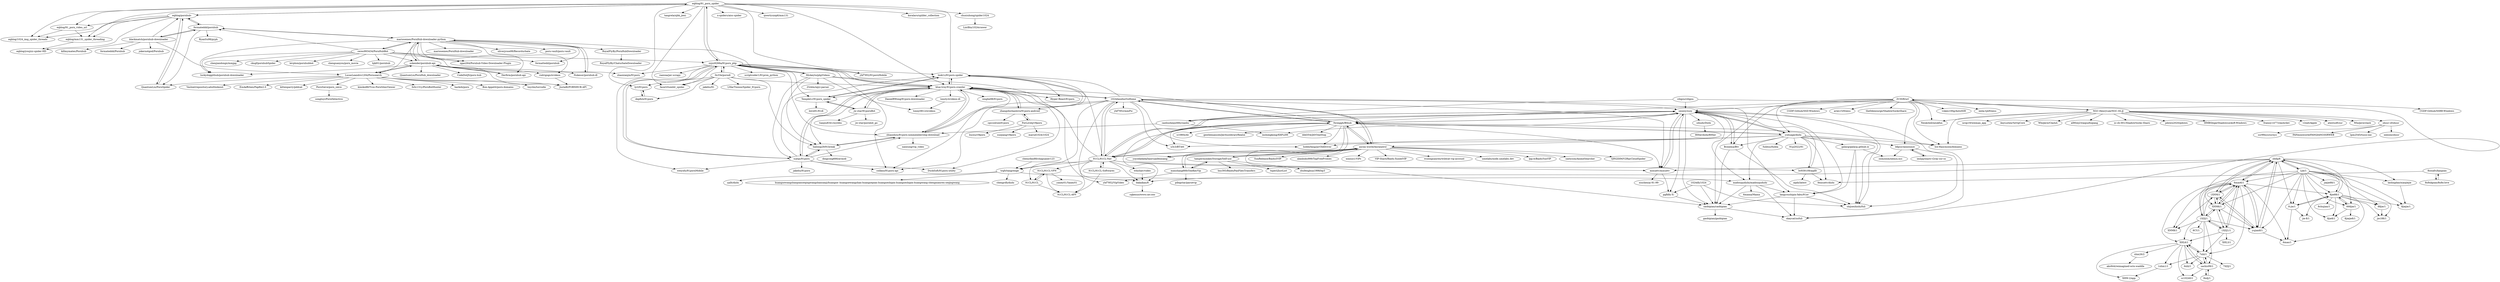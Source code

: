 digraph G {
"eqblog/91_porn_spider" -> "eqblog/pornhub-"
"eqblog/91_porn_spider" -> "zzjzz9266a/91porn_php"
"eqblog/91_porn_spider" -> "eqblog/91_porn_video_url"
"eqblog/91_porn_spider" -> "yhf7952/91pornMobile" ["e"=1]
"eqblog/91_porn_spider" -> "lyrl/91porn"
"eqblog/91_porn_spider" -> "tangrela/ojbk_jiexi" ["e"=1]
"eqblog/91_porn_spider" -> "facert/tumblr_spider" ["e"=1]
"eqblog/91_porn_spider" -> "eqblog/1024_img_spider_threads"
"eqblog/91_porn_spider" -> "x-spiders/aiss-spider" ["e"=1]
"eqblog/91_porn_spider" -> "eqblog/mm131_spider_threading"
"eqblog/91_porn_spider" -> "qwertyuiop6/mm131" ["e"=1]
"eqblog/91_porn_spider" -> "look1z/91porn-spider"
"eqblog/91_porn_spider" -> "koralaro/spilder_collection"
"eqblog/91_porn_spider" -> "chuxiuhong/spider1024"
"eqblog/91_porn_spider" -> "blue-troy/91porn-crawler"
"XHL6/1" -> "7xhl/1"
"XHL6/1" -> "XHM-2/app"
"XHL6/1" -> "xhm26/2"
"XHL6/1" -> "1xhm1/1"
"XHL6/1" -> "6xhl/1"
"XHL6/1" -> "sachis99/1"
"XHL6/1" -> "cc10240/1"
"ZCSSR/url" -> "sesezy/sszy"
"ZCSSR/url" -> "fwonggh/Bthub"
"ZCSSR/url" -> "Neukchill/neukfun"
"ZCSSR/url" -> "yuhuage/dizhi"
"ZCSSR/url" -> "NGC-HenryLee/NGC.SS.JJ"
"ZCSSR/url" -> "CGDF-Github/SSD-Windows" ["e"=1]
"ZCSSR/url" -> "aries15/freess" ["e"=1]
"ZCSSR/url" -> "Ice-Hazymoon/domains" ["e"=1]
"ZCSSR/url" -> "the0demiurge/ShadowSocksShare" ["e"=1]
"ZCSSR/url" -> "Bcinema/Btv"
"ZCSSR/url" -> "voken100g/AutoSSR" ["e"=1]
"ZCSSR/url" -> "saobipian/caobipian"
"ZCSSR/url" -> "imba-tjd/freess"
"ZCSSR/url" -> "bfgssr/announce"
"ZCSSR/url" -> "CGDF-Github/SSRR-Windows" ["e"=1]
"fwonggh/Bthub" -> "yuhuage/dizhi"
"fwonggh/Bthub" -> "sesezy/sszy"
"fwonggh/Bthub" -> "u3c3/BT-btt" ["e"=1]
"fwonggh/Bthub" -> "anran-world/Anranawsl"
"fwonggh/Bthub" -> "1024dasehn/GoHome"
"fwonggh/Bthub" -> "hobbyfang/javOldDriver" ["e"=1]
"fwonggh/Bthub" -> "91CL/91CL-Nav"
"fwonggh/Bthub" -> "x1080x/dz" ["e"=1]
"fwonggh/Bthub" -> "Ice-Hazymoon/domains" ["e"=1]
"fwonggh/Bthub" -> "yoyodadada/haoruanfenxiang" ["e"=1]
"fwonggh/Bthub" -> "mixuetv/mixuetv"
"fwonggh/Bthub" -> "gentlemansolo/JavbuslibraryRealse" ["e"=1]
"fwonggh/Bthub" -> "blue-troy/91porn-crawler"
"fwonggh/Bthub" -> "ddd354/JAVOneStop" ["e"=1]
"fwonggh/Bthub" -> "saobipian/caobipian"
"ceres993434/PornHubBot" -> "levphon/pornhubbot"
"ceres993434/PornHubBot" -> "mariosemes/PornHub-downloader-python"
"ceres993434/PornHubBot" -> "formattedd/pornhub"
"ceres993434/PornHubBot" -> "cksgf/pornhubSpider"
"ceres993434/PornHubBot" -> "luckydoggithub/pornhub-downloader"
"ceres993434/PornHubBot" -> "zgao264/Pornhub-Video-Downloader-Plugin" ["e"=1]
"ceres993434/PornHubBot" -> "chenguanyou/porn_movie"
"ceres993434/PornHubBot" -> "zhaoxianjin/91porn" ["e"=1]
"ceres993434/PornHubBot" -> "hjkl01/pornhub"
"ceres993434/PornHubBot" -> "sskender/pornhub-api"
"ceres993434/PornHubBot" -> "formateddd/pornhub"
"ceres993434/PornHubBot" -> "chenjiandongx/mmjpg" ["e"=1]
"ceres993434/PornHubBot" -> "zzjzz9266a/91porn_php"
"Mickeyto/phpVideos" -> "scjtqs/91porn"
"Mickeyto/phpVideos" -> "zzjzz9266a/91porn_php"
"Mickeyto/phpVideos" -> "tonny0812/xvideos"
"Mickeyto/phpVideos" -> "hailong29/91break"
"Mickeyto/phpVideos" -> "ZSAIm/iqiyi-parser" ["e"=1]
"Mickeyto/phpVideos" -> "blue-troy/91porn-crawler"
"Mickeyto/phpVideos" -> "yhf7952/VipVideo" ["e"=1]
"scjtqs/91porn" -> "zzjzz9266a/91porn_php"
"scjtqs/91porn" -> "blue-troy/91porn-crawler"
"scjtqs/91porn" -> "colikno/91porn-api" ["e"=1]
"scjtqs/91porn" -> "weiyidu/91pornMobile" ["e"=1]
"scjtqs/91porn" -> "hailong29/91break"
"scjtqs/91porn" -> "jakehu/91porn"
"scjtqs/91porn" -> "look1z/91porn-spider"
"scjtqs/91porn" -> "DuckSoft/91porn-utility"
"scjtqs/91porn" -> "zhiaozhou/91porn-nonmembership-download"
"sesezy/sszy" -> "saobipian/caobipian"
"sesezy/sszy" -> "caoliushequt66y/caoliu"
"sesezy/sszy" -> "skaycat/usfuli"
"sesezy/sszy" -> "yuhuage/dizhi"
"sesezy/sszy" -> "mixuetv/mixuetv"
"sesezy/sszy" -> "langyoushipin-fabu/91av"
"sesezy/sszy" -> "madouqudizhi/madouqudizhi"
"sesezy/sszy" -> "fwonggh/Bthub"
"sesezy/sszy" -> "shijuezhishi/fuli"
"sesezy/sszy" -> "Bcinema/Btv"
"sesezy/sszy" -> "pgfldh/-X-"
"sesezy/sszy" -> "dakaikan/8"
"sesezy/sszy" -> "sihudz/Dizhi"
"sesezy/sszy" -> "91CL/91CL-Nav"
"sesezy/sszy" -> "inshongkong/XXFLDH"
"1024dasehn/GoHome" -> "blue-troy/91porn-crawler"
"1024dasehn/GoHome" -> "91CL/91CL-Nav"
"1024dasehn/GoHome" -> "sesezy/sszy"
"1024dasehn/GoHome" -> "fwonggh/Bthub"
"1024dasehn/GoHome" -> "anran-world/Anranawsl"
"1024dasehn/GoHome" -> "hobbyfang/javOldDriver" ["e"=1]
"1024dasehn/GoHome" -> "colikno/91porn-api" ["e"=1]
"1024dasehn/GoHome" -> "mixuetv/mixuetv"
"1024dasehn/GoHome" -> "dakaikan/8"
"1024dasehn/GoHome" -> "look1z/91porn-spider"
"1024dasehn/GoHome" -> "u3c3/BT-btt" ["e"=1]
"1024dasehn/GoHome" -> "langyoushipin-fabu/91av"
"1024dasehn/GoHome" -> "yhf7952/mmPic" ["e"=1]
"1024dasehn/GoHome" -> "zhangzhichaolove/91porn-android"
"1024dasehn/GoHome" -> "trglt/tangrenge"
"8iosafri/kanpian" -> "8x8xkpian/8x8x-love"
"8iosafri/kanpian" -> "fenxuetv/dizhi"
"dakaikan/8" -> "cqkenuo/www.cav.ooo"
"langyoushipin-fabu/91av" -> "saobipian/caobipian"
"langyoushipin-fabu/91av" -> "shijuezhishi/fuli"
"langyoushipin-fabu/91av" -> "skaycat/usfuli"
"91CL/91CL-Softwares" -> "91CL/91CL-Nav"
"91CL/91CL-Softwares" -> "91CL/91CL-APP"
"ciligou/ciligou" -> "sesezy/sszy"
"ciligou/ciligou" -> "skaycat/usfuli"
"ciligou/ciligou" -> "caoliushequt66y/caoliu"
"6mao6/1" -> "1XNM/1"
"6mao6/1" -> "yujian8/1"
"6mao6/1" -> "1XDJ1/1"
"6mao6/1" -> "XNM6/1"
"6mao6/1" -> "zbdq/6"
"6mao6/1" -> "1XDJ/1"
"6mao6/1" -> "8jie88/1"
"6mao6/1" -> "XNM8/1"
"6mao6/1" -> "7xhl/1"
"6mao6/1" -> "6mao/1"
"6mao6/1" -> "XHL6/1"
"sachis99/1" -> "XHL6/1"
"sachis99/1" -> "7xhl/1"
"sachis99/1" -> "cc10240/1"
"sachis99/1" -> "8xdj/1"
"7xhl/1" -> "XHL6/1"
"7xhl/1" -> "6xhl/1"
"7xhl/1" -> "1xhm1/1"
"7xhl/1" -> "sachis99/1"
"7xhl/1" -> "7XDJ/1"
"ForLovelj/v9porn" -> "marud1024/1024"
"ForLovelj/v9porn" -> "liucxu/v9porn"
"ForLovelj/v9porn" -> "suojiang/v9porn"
"ForLovelj/v9porn" -> "zhangzhichaolove/91porn-android"
"yuhuage/dizhi" -> "sesezy/sszy"
"yuhuage/dizhi" -> "fwonggh/Bthub"
"yuhuage/dizhi" -> "Bcinema/Btv"
"yuhuage/dizhi" -> "fulibus/fuliba"
"yuhuage/dizhi" -> "u3c3/BT-btt" ["e"=1]
"yuhuage/dizhi" -> "fenxuetv/dizhi"
"yuhuage/dizhi" -> "madouqudizhi/madouqudizhi"
"yuhuage/dizhi" -> "Ice-Hazymoon/domains" ["e"=1]
"yuhuage/dizhi" -> "lw939109/aqdlt"
"yuhuage/dizhi" -> "hobbyfang/javOldDriver" ["e"=1]
"yuhuage/dizhi" -> "91p2022/91" ["e"=1]
"yuhuage/dizhi" -> "shijuezhishi/fuli"
"yuhuage/dizhi" -> "galacg/galacg.github.io"
"yuhuage/dizhi" -> "bfgssr/announce"
"yuhuage/dizhi" -> "anran-world/Anranawsl"
"anran-world/Anranawsl" -> "wuxingsanren/wildcat-vip-account" ["e"=1]
"anran-world/Anranawsl" -> "fwonggh/Bthub"
"anran-world/Anranawsl" -> "tampermonkeyStorage/Self-use"
"anran-world/Anranawsl" -> "1024dasehn/GoHome"
"anran-world/Anranawsl" -> "maxzhang666/OneKeyVip"
"anran-world/Anranawsl" -> "umelabs/node.umelabs.dev" ["e"=1]
"anran-world/Anranawsl" -> "lpg-it/BaiduYunVIP" ["e"=1]
"anran-world/Anranawsl" -> "yoyodadada/haoruanfenxiang" ["e"=1]
"anran-world/Anranawsl" -> "zaxtyson/AnimeSearcher" ["e"=1]
"anran-world/Anranawsl" -> "QIN2DIM/V2RayCloudSpider" ["e"=1]
"anran-world/Anranawsl" -> "SunRelease/BaiduSVIP" ["e"=1]
"anran-world/Anranawsl" -> "alanbobs999/TopFreeProxies" ["e"=1]
"anran-world/Anranawsl" -> "xinnuo1/VIPs"
"anran-world/Anranawsl" -> "VIP-Share/Baidu-XunleiVIP" ["e"=1]
"anran-world/Anranawsl" -> "91CL/91CL-Nav"
"ohssr-cf/ohssr" -> "xeeoon/ohssr"
"ohssr-cf/ohssr" -> "ssr99xyz/ssrxyz"
"ohssr-cf/ohssr" -> "FANminiworld/FANQIANGSSRWEB" ["e"=1]
"ohssr-cf/ohssr" -> "lpm2545/tussr.me"
"91CL/91CL-Nav" -> "91CL/91CL-APP"
"91CL/91CL-Nav" -> "1024dasehn/GoHome"
"91CL/91CL-Nav" -> "sesezy/sszy"
"91CL/91CL-Nav" -> "91CL/91CL-Softwares"
"91CL/91CL-Nav" -> "91CL/91CL"
"91CL/91CL-Nav" -> "dakaikan/8"
"91CL/91CL-Nav" -> "91CL/91CL-VPN"
"91CL/91CL-Nav" -> "fwonggh/Bthub"
"91CL/91CL-Nav" -> "mixuetv/mixuetv"
"91CL/91CL-Nav" -> "look1z/91porn-spider"
"91CL/91CL-Nav" -> "whichav/video"
"91CL/91CL-Nav" -> "trglt/tangrenge"
"91CL/91CL-Nav" -> "blue-troy/91porn-crawler"
"91CL/91CL-Nav" -> "anran-world/Anranawsl"
"91CL/91CL-Nav" -> "lw939109/aqdlt"
"Derfirm/pornhub-api" -> "sskender/pornhub-api"
"91CL/91CL-VPN" -> "91CL/91CL"
"91CL/91CL-VPN" -> "yaney01/Yaney01" ["e"=1]
"91CL/91CL-VPN" -> "91CL/91CL-APP"
"LucasLeandro1204/Pornsearch" -> "Bon-Appetit/porn-domains"
"LucasLeandro1204/Pornsearch" -> "sskender/pornhub-api"
"LucasLeandro1204/Pornsearch" -> "tnychn/torrodle"
"LucasLeandro1204/Pornsearch" -> "Vashiel/repository.adulthideout" ["e"=1]
"LucasLeandro1204/Pornsearch" -> "EinAeffchen/Fapflix2.0"
"LucasLeandro1204/Pornsearch" -> "QuantumLiu/PornSpider"
"LucasLeandro1204/Pornsearch" -> "PornSieve/porn_sieve"
"LucasLeandro1204/Pornsearch" -> "kittenparry/pddcat"
"LucasLeandro1204/Pornsearch" -> "kimiko88/Tvos-PornSitesViewer"
"LucasLeandro1204/Pornsearch" -> "fs0c131y/PornBotHunter"
"LucasLeandro1204/Pornsearch" -> "hackoh/porn"
"LucasLeandro1204/Pornsearch" -> "JustalK/PORNHUB-API"
"blackmatch/pornhub-downloader" -> "formateddd/pornhub"
"blackmatch/pornhub-downloader" -> "eqblog/pornhub-"
"blackmatch/pornhub-downloader" -> "LucasLeandro1204/Pornsearch"
"blackmatch/pornhub-downloader" -> "killmymates/Pornhub"
"blackmatch/pornhub-downloader" -> "formateddd/Pornhub"
"blackmatch/pornhub-downloader" -> "jokernotgod/Pornhub"
"lw939109/aqdlt" -> "aqdx/latest"
"lw939109/aqdlt" -> "sesezy/sszy"
"lw939109/aqdlt" -> "fenxuetv/dizhi"
"NGC-HenryLee/NGC.SS.JJ" -> "al90slj23/aiguofuqiang"
"NGC-HenryLee/NGC.SS.JJ" -> "zc-zh-001/ShadowSocks-Share" ["e"=1]
"NGC-HenryLee/NGC.SS.JJ" -> "pdown2020/pdown" ["e"=1]
"NGC-HenryLee/NGC.SS.JJ" -> "ZCSSR/url"
"NGC-HenryLee/NGC.SS.JJ" -> "HMBSbige/ShadowsocksR-Windows" ["e"=1]
"NGC-HenryLee/NGC.SS.JJ" -> "frainzy1477/clashrdev" ["e"=1]
"NGC-HenryLee/NGC.SS.JJ" -> "v2net/Apple" ["e"=1]
"NGC-HenryLee/NGC.SS.JJ" -> "Ice-Hazymoon/domains" ["e"=1]
"NGC-HenryLee/NGC.SS.JJ" -> "atestsoft/ssr" ["e"=1]
"NGC-HenryLee/NGC.SS.JJ" -> "WhoJave/clash" ["e"=1]
"NGC-HenryLee/NGC.SS.JJ" -> "nrop19/weiman_app" ["e"=1]
"NGC-HenryLee/NGC.SS.JJ" -> "AnyListen/YaVipCore" ["e"=1]
"NGC-HenryLee/NGC.SS.JJ" -> "ohssr-cf/ohssr"
"NGC-HenryLee/NGC.SS.JJ" -> "Neukchill/neukfun"
"NGC-HenryLee/NGC.SS.JJ" -> "WhoJave/ClashA" ["e"=1]
"zzjzz9266a/91porn_php" -> "scjtqs/91porn"
"zzjzz9266a/91porn_php" -> "blue-troy/91porn-crawler"
"zzjzz9266a/91porn_php" -> "eqblog/91_porn_spider"
"zzjzz9266a/91porn_php" -> "colikno/91porn-api" ["e"=1]
"zzjzz9266a/91porn_php" -> "yhf7952/91pornMobile" ["e"=1]
"zzjzz9266a/91porn_php" -> "look1z/91porn-spider"
"zzjzz9266a/91porn_php" -> "Mickeyto/phpVideos"
"zzjzz9266a/91porn_php" -> "zhaoxianjin/91porn" ["e"=1]
"zzjzz9266a/91porn_php" -> "zhiaozhou/91porn-nonmembership-download"
"zzjzz9266a/91porn_php" -> "0x33e/porndl"
"zzjzz9266a/91porn_php" -> "TempleLv/91porn_spider"
"zzjzz9266a/91porn_php" -> "facert/tumblr_spider" ["e"=1]
"zzjzz9266a/91porn_php" -> "scriptcoder1/91pron_python" ["e"=1]
"zzjzz9266a/91porn_php" -> "raawaa/jav-scrapy" ["e"=1]
"zzjzz9266a/91porn_php" -> "weiyidu/91pornMobile" ["e"=1]
"hailong29/91break" -> "zhiaozhou/91porn-nonmembership-download"
"hailong29/91break" -> "dingyong666/avmob" ["e"=1]
"hailong29/91break" -> "scjtqs/91porn"
"chenyifan88/chaguaner123" -> "trglt/tangrenge"
"blue-troy/91porn-crawler" -> "look1z/91porn-spider"
"blue-troy/91porn-crawler" -> "zhiaozhou/91porn-nonmembership-download"
"blue-troy/91porn-crawler" -> "scjtqs/91porn"
"blue-troy/91porn-crawler" -> "colikno/91porn-api" ["e"=1]
"blue-troy/91porn-crawler" -> "1024dasehn/GoHome"
"blue-troy/91porn-crawler" -> "zzjzz9266a/91porn_php"
"blue-troy/91porn-crawler" -> "jw-star/91pornBot"
"blue-troy/91porn-crawler" -> "Hyper-Beast/91porn"
"blue-troy/91porn-crawler" -> "hailong29/91break"
"blue-troy/91porn-crawler" -> "TempleLv/91porn_spider"
"blue-troy/91porn-crawler" -> "zhangzhichaolove/91porn-android"
"blue-troy/91porn-crawler" -> "xinghe98/91porn"
"blue-troy/91porn-crawler" -> "DuckSoft/91porn-utility"
"blue-troy/91porn-crawler" -> "DanielRWong/91porn-downloader"
"blue-troy/91porn-crawler" -> "lonsty/xvideos-dl"
"zhangzhichaolove/91porn-android" -> "cpyczd/sex91porn"
"zhangzhichaolove/91porn-android" -> "ForLovelj/v9porn"
"zhangzhichaolove/91porn-android" -> "blue-troy/91porn-crawler"
"1jie/1" -> "laolingdao/xiaojiejie"
"1jie/1" -> "88jie/1"
"1jie/1" -> "zbdq/6"
"1jie/1" -> "8jie88/1"
"1jie/1" -> "jie188/1"
"1jie/1" -> "8jie8/1"
"1jie/1" -> "8jiejie/1"
"1jie/1" -> "666jie/1"
"1jie/1" -> "8-jie/1"
"1jie/1" -> "jiejie88/1"
"1jie/1" -> "yujian8/1"
"1jie/1" -> "6mao6/1"
"1jie/1" -> "1XDJ/1"
"1jie/1" -> "XNM6/1"
"0x33e/porndl" -> "depfish/91porn"
"0x33e/porndl" -> "lyrl/91porn"
"0x33e/porndl" -> "zzjzz9266a/91porn_php"
"0x33e/porndl" -> "facert/tumblr_spider" ["e"=1]
"0x33e/porndl" -> "hailong29/91break"
"0x33e/porndl" -> "jakehu/91"
"0x33e/porndl" -> "LMarTinnnn/Spider_91porn"
"0x33e/porndl" -> "blue-troy/91porn-crawler"
"666jie/1" -> "8jie88/1"
"666jie/1" -> "8jiejie8/1"
"666jie/1" -> "8jie8/1"
"91CL/91CL" -> "91CL/91CL-APP"
"91CL/91CL" -> "91CL/91CL-VPN"
"trglt/tangrenge" -> "ypllt/dizhi"
"trglt/tangrenge" -> "madouqudizhi/madouqudizhi"
"trglt/tangrenge" -> "huangsewangzhanpianseqingwangzhansanji/huangse--huangsewangzhan-huangsepian-huangseshipin-huangseshipin-huangwang-chengnianren-seqingwang"
"trglt/tangrenge" -> "chengrdh/dizhi"
"8jie88/1" -> "8-jie/1"
"8jie88/1" -> "666jie/1"
"8jie88/1" -> "zbdq/6"
"8jie88/1" -> "8jiejie/1"
"8jie88/1" -> "8jie8/1"
"8jie88/1" -> "jie188/1"
"8jie88/1" -> "6mao/1"
"8jie88/1" -> "88jie/1"
"8jie88/1" -> "jie-8/1"
"8jie88/1" -> "8chujian/1"
"8-jie/1" -> "8jie88/1"
"8-jie/1" -> "jie-8/1"
"8-jie/1" -> "6mao/1"
"mariosemes/PornHub-downloader-python" -> "Nukesor/pornhub-dl"
"mariosemes/PornHub-downloader-python" -> "RoyalFlyBy/PornHubDownloader"
"mariosemes/PornHub-downloader-python" -> "mariosemes/PornHub-downloader"
"mariosemes/PornHub-downloader-python" -> "sskender/pornhub-api"
"mariosemes/PornHub-downloader-python" -> "luckydoggithub/pornhub-downloader"
"mariosemes/PornHub-downloader-python" -> "ceres993434/PornHubBot"
"mariosemes/PornHub-downloader-python" -> "formateddd/pornhub"
"mariosemes/PornHub-downloader-python" -> "Mickeyto/phpVideos"
"mariosemes/PornHub-downloader-python" -> "LucasLeandro1204/Pornsearch"
"mariosemes/PornHub-downloader-python" -> "zgao264/Pornhub-Video-Downloader-Plugin" ["e"=1]
"mariosemes/PornHub-downloader-python" -> "Derfirm/pornhub-api"
"mariosemes/PornHub-downloader-python" -> "rodrigogs/xvideos"
"mariosemes/PornHub-downloader-python" -> "oliverjrose99/Recordurbate" ["e"=1]
"mariosemes/PornHub-downloader-python" -> "formattedd/pornhub"
"mariosemes/PornHub-downloader-python" -> "porn-vault/porn-vault" ["e"=1]
"caoliushequt66y/caoliu" -> "sesezy/sszy"
"caoliushequt66y/caoliu" -> "zhiaozhou/91porn-nonmembership-download"
"caoliushequt66y/caoliu" -> "inshongkong/XXFLDH"
"galacg/galacg.github.io" -> "zxmzxxm/nenya.xyz"
"galacg/galacg.github.io" -> "shijuezhishi/fuli"
"galacg/galacg.github.io" -> "langyoushipin-fabu/91av"
"sihudz/Dizhi" -> "800avdizhi/800av"
"8xdj/1" -> "sachis99/1"
"1XDJ1/1" -> "6mao6/1"
"1XDJ1/1" -> "1XDJ/1"
"1XDJ1/1" -> "XNM6/1"
"1XDJ1/1" -> "7xhl/1"
"1XDJ1/1" -> "XHL6/1"
"1XDJ1/1" -> "XHL3/1"
"8x8xkpian/8x8x-love" -> "8iosafri/kanpian"
"tampermonkeyStorage/Self-use" -> "maxzhang666/OneKeyVip"
"tampermonkeyStorage/Self-use" -> "anran-world/Anranawsl"
"tampermonkeyStorage/Self-use" -> "zhufenghua1998/bp3" ["e"=1]
"tampermonkeyStorage/Self-use" -> "hxz393/BaiduPanFilesTransfers" ["e"=1]
"tampermonkeyStorage/Self-use" -> "txperl/JustList" ["e"=1]
"XNM6/1" -> "6mao6/1"
"XNM6/1" -> "1XDJ1/1"
"XNM6/1" -> "yujian8/1"
"XNM6/1" -> "1XDJ/1"
"XNM6/1" -> "1XNM/1"
"maxzhang666/OneKeyVip" -> "tampermonkeyStorage/Self-use"
"maxzhang666/OneKeyVip" -> "pibigstar/parsevip" ["e"=1]
"maxzhang666/OneKeyVip" -> "anran-world/Anranawsl"
"maxzhang666/OneKeyVip" -> "yhf7952/VipVideo" ["e"=1]
"Bcinema/Btv" -> "sesezy/sszy"
"Bcinema/Btv" -> "saobipian/caobipian"
"Bcinema/Btv" -> "shijuezhishi/fuli"
"1024dh/1024" -> "shijuezhishi/fuli"
"1024dh/1024" -> "saobipian/caobipian"
"1024dh/1024" -> "pgfldh/-X-"
"laolingdao/xiaojiejie" -> "8jiejie/1"
"sskender/pornhub-api" -> "Derfirm/pornhub-api"
"sskender/pornhub-api" -> "LucasLeandro1204/Pornsearch"
"sskender/pornhub-api" -> "JustalK/PORNHUB-API"
"sskender/pornhub-api" -> "rodrigogs/xvideos"
"sskender/pornhub-api" -> "mariosemes/PornHub-downloader-python"
"sskender/pornhub-api" -> "CodeDotJS/porn-hub"
"sskender/pornhub-api" -> "Nukesor/pornhub-dl"
"sskender/pornhub-api" -> "luckydoggithub/pornhub-downloader"
"sskender/pornhub-api" -> "QuantumLiu/PornHub_downloader"
"whichav/video" -> "dakaikan/8"
"yujian8/1" -> "6mao/1"
"yujian8/1" -> "zbdq/6"
"yujian8/1" -> "6mao6/1"
"yujian8/1" -> "1XNM/1"
"1XDJ/1" -> "1XDJ1/1"
"1XDJ/1" -> "XNM6/1"
"1XDJ/1" -> "6mao6/1"
"1XDJ/1" -> "7xhl/1"
"1XDJ/1" -> "8CY/1"
"1XDJ/1" -> "sachis99/1"
"1XDJ/1" -> "yujian8/1"
"1XDJ/1" -> "XHL6/1"
"1XDJ/1" -> "1XNM/1"
"1XDJ/1" -> "XNM8/1"
"Nukesor/pornhub-dl" -> "mariosemes/PornHub-downloader-python"
"zbdq/6" -> "yujian8/1"
"zbdq/6" -> "8jie88/1"
"zbdq/6" -> "dakaikan/8"
"zbdq/6" -> "6mao6/1"
"zbdq/6" -> "666jie/1"
"zbdq/6" -> "mixuetv/mixuetv"
"zbdq/6" -> "8-jie/1"
"zbdq/6" -> "1jie/1"
"zbdq/6" -> "1XNM/1"
"zbdq/6" -> "laolingdao/xiaojiejie"
"zbdq/6" -> "XNM6/1"
"bfgssr/announce" -> "imlijq/share-v2ray-ssr-ss"
"bfgssr/announce" -> "zxmzxxm/nenya.xyz"
"bfgssr/announce" -> "shijuezhishi/fuli"
"madouqudizhi/madouqudizhi" -> "skaycat/usfuli"
"madouqudizhi/madouqudizhi" -> "6mama/Mama"
"madouqudizhi/madouqudizhi" -> "langyoushipin-fabu/91av"
"madouqudizhi/madouqudizhi" -> "saobipian/caobipian"
"look1z/91porn-spider" -> "blue-troy/91porn-crawler"
"look1z/91porn-spider" -> "Hyper-Beast/91porn"
"look1z/91porn-spider" -> "zhiaozhou/91porn-nonmembership-download"
"look1z/91porn-spider" -> "TempleLv/91porn_spider"
"xhm26/2" -> "aks844/reimagined-octo-waddle"
"jw-star/91pornBot" -> "TempleLv/91porn_spider"
"jw-star/91pornBot" -> "blue-troy/91porn-crawler"
"jw-star/91pornBot" -> "jw-star/pornbot_go"
"jw-star/91pornBot" -> "tianjiu8341/xyybbs"
"1XNM/1" -> "6mao6/1"
"1XNM/1" -> "yujian8/1"
"1XNM/1" -> "XNM6/1"
"1XNM/1" -> "XNM8/1"
"1XNM/1" -> "zbdq/6"
"1xhm1/1" -> "XHM-2/app"
"chuxiuhong/spider1024" -> "LintBin/1024crawer" ["e"=1]
"formateddd/pornhub" -> "eqblog/pornhub-"
"formateddd/pornhub" -> "blackmatch/pornhub-downloader"
"formateddd/pornhub" -> "QuantumLiu/PornSpider"
"formateddd/pornhub" -> "RyanSu98/pyph"
"formateddd/pornhub" -> "mariosemes/PornHub-downloader-python"
"mixuetv/mixuetv" -> "pgfldh/-X-"
"mixuetv/mixuetv" -> "sesezy/sszy"
"mixuetv/mixuetv" -> "xiuchexia/-91-99-"
"pgfldh/-X-" -> "saobipian/caobipian"
"imlijq/share-v2ray-ssr-ss" -> "bfgssr/announce"
"QuantumLiu/PornSpider" -> "eqblog/pornhub-"
"eqblog/pornhub-" -> "eqblog/91_porn_video_url"
"eqblog/pornhub-" -> "eqblog/youjizz-spider-HD"
"eqblog/pornhub-" -> "QuantumLiu/PornSpider"
"eqblog/pornhub-" -> "eqblog/91_porn_spider"
"eqblog/pornhub-" -> "formateddd/pornhub"
"eqblog/pornhub-" -> "eqblog/1024_img_spider_threads"
"eqblog/pornhub-" -> "eqblog/mm131_spider_threading"
"lonsty/xvideos-dl" -> "tonny0812/xvideos"
"saobipian/caobipian" -> "skaycat/usfuli"
"saobipian/caobipian" -> "gaobipian/gaobipian"
"TempleLv/91porn_spider" -> "jw-star/91pornBot"
"TempleLv/91porn_spider" -> "ilove91/91dl"
"TempleLv/91porn_spider" -> "look1z/91porn-spider"
"rodrigogs/xvideos" -> "JustalK/PORNHUB-API"
"88jie/1" -> "jie188/1"
"eqblog/mm131_spider_threading" -> "eqblog/youjizz-spider-HD"
"RoyalFlyBy/PornHubDownloader" -> "RoyalFlyBy/ChaturbateDownloader"
"zhiaozhou/91porn-nonmembership-download" -> "hailong29/91break"
"zhiaozhou/91porn-nonmembership-download" -> "blue-troy/91porn-crawler"
"zhiaozhou/91porn-nonmembership-download" -> "look1z/91porn-spider"
"zhiaozhou/91porn-nonmembership-download" -> "nanxung/vip_video"
"eqblog/91_porn_video_url" -> "eqblog/1024_img_spider_threads"
"eqblog/91_porn_video_url" -> "eqblog/mm131_spider_threading"
"depfish/91porn" -> "lyrl/91porn"
"lyrl/91porn" -> "depfish/91porn"
"PornSieve/porn_sieve" -> "songluyi/PornDetective"
"eqblog/91_porn_spider" ["l"="-35.899,-20.856"]
"eqblog/pornhub-" ["l"="-35.872,-20.916"]
"zzjzz9266a/91porn_php" ["l"="-35.932,-20.827"]
"eqblog/91_porn_video_url" ["l"="-35.88,-20.89"]
"yhf7952/91pornMobile" ["l"="-34.555,-22.752"]
"lyrl/91porn" ["l"="-35.94,-20.872"]
"tangrela/ojbk_jiexi" ["l"="-39.301,-17.911"]
"facert/tumblr_spider" ["l"="15.867,5.388"]
"eqblog/1024_img_spider_threads" ["l"="-35.873,-20.877"]
"x-spiders/aiss-spider" ["l"="15.882,5.4"]
"eqblog/mm131_spider_threading" ["l"="-35.864,-20.887"]
"qwertyuiop6/mm131" ["l"="15.85,5.359"]
"look1z/91porn-spider" ["l"="-35.935,-20.772"]
"koralaro/spilder_collection" ["l"="-35.868,-20.848"]
"chuxiuhong/spider1024" ["l"="-35.907,-20.887"]
"blue-troy/91porn-crawler" ["l"="-35.951,-20.775"]
"XHL6/1" ["l"="-36.137,-20.475"]
"7xhl/1" ["l"="-36.128,-20.464"]
"XHM-2/app" ["l"="-36.162,-20.447"]
"xhm26/2" ["l"="-36.173,-20.498"]
"1xhm1/1" ["l"="-36.145,-20.449"]
"6xhl/1" ["l"="-36.144,-20.493"]
"sachis99/1" ["l"="-36.156,-20.472"]
"cc10240/1" ["l"="-36.172,-20.462"]
"ZCSSR/url" ["l"="-35.839,-20.612"]
"sesezy/sszy" ["l"="-35.899,-20.662"]
"fwonggh/Bthub" ["l"="-35.92,-20.669"]
"Neukchill/neukfun" ["l"="-35.816,-20.576"]
"yuhuage/dizhi" ["l"="-35.871,-20.651"]
"NGC-HenryLee/NGC.SS.JJ" ["l"="-35.788,-20.567"]
"CGDF-Github/SSD-Windows" ["l"="-34.99,-14.067"]
"aries15/freess" ["l"="-35.94,-18.904"]
"Ice-Hazymoon/domains" ["l"="-24.922,23.176"]
"the0demiurge/ShadowSocksShare" ["l"="-35.872,-18.805"]
"Bcinema/Btv" ["l"="-35.868,-20.631"]
"voken100g/AutoSSR" ["l"="-35.893,-18.821"]
"saobipian/caobipian" ["l"="-35.885,-20.636"]
"imba-tjd/freess" ["l"="-35.803,-20.602"]
"bfgssr/announce" ["l"="-35.82,-20.636"]
"CGDF-Github/SSRR-Windows" ["l"="-34.938,-14.041"]
"u3c3/BT-btt" ["l"="-34.717,-22.5"]
"anran-world/Anranawsl" ["l"="-35.97,-20.662"]
"1024dasehn/GoHome" ["l"="-35.94,-20.696"]
"hobbyfang/javOldDriver" ["l"="-34.733,-22.49"]
"91CL/91CL-Nav" ["l"="-35.948,-20.68"]
"x1080x/dz" ["l"="-34.671,-22.472"]
"yoyodadada/haoruanfenxiang" ["l"="-27.344,-17.878"]
"mixuetv/mixuetv" ["l"="-35.939,-20.633"]
"gentlemansolo/JavbuslibraryRealse" ["l"="-34.785,-22.625"]
"ddd354/JAVOneStop" ["l"="-34.741,-22.462"]
"ceres993434/PornHubBot" ["l"="-35.952,-20.951"]
"levphon/pornhubbot" ["l"="-35.995,-20.981"]
"mariosemes/PornHub-downloader-python" ["l"="-35.922,-20.975"]
"formattedd/pornhub" ["l"="-35.956,-20.973"]
"cksgf/pornhubSpider" ["l"="-35.983,-20.956"]
"luckydoggithub/pornhub-downloader" ["l"="-35.944,-20.988"]
"zgao264/Pornhub-Video-Downloader-Plugin" ["l"="-34.753,-22.452"]
"chenguanyou/porn_movie" ["l"="-36.013,-20.953"]
"zhaoxianjin/91porn" ["l"="-34.619,-22.687"]
"hjkl01/pornhub" ["l"="-35.978,-20.933"]
"sskender/pornhub-api" ["l"="-35.918,-21.011"]
"formateddd/pornhub" ["l"="-35.885,-20.951"]
"chenjiandongx/mmjpg" ["l"="15.847,5.379"]
"Mickeyto/phpVideos" ["l"="-35.942,-20.852"]
"scjtqs/91porn" ["l"="-35.947,-20.805"]
"tonny0812/xvideos" ["l"="-35.991,-20.853"]
"hailong29/91break" ["l"="-35.928,-20.807"]
"ZSAIm/iqiyi-parser" ["l"="-30.758,-18.242"]
"yhf7952/VipVideo" ["l"="-30.75,-18.341"]
"colikno/91porn-api" ["l"="8.283,17.252"]
"weiyidu/91pornMobile" ["l"="-34.596,-22.732"]
"jakehu/91porn" ["l"="-35.979,-20.821"]
"DuckSoft/91porn-utility" ["l"="-35.971,-20.802"]
"zhiaozhou/91porn-nonmembership-download" ["l"="-35.92,-20.785"]
"caoliushequt66y/caoliu" ["l"="-35.899,-20.715"]
"skaycat/usfuli" ["l"="-35.883,-20.672"]
"langyoushipin-fabu/91av" ["l"="-35.885,-20.658"]
"madouqudizhi/madouqudizhi" ["l"="-35.903,-20.638"]
"shijuezhishi/fuli" ["l"="-35.856,-20.641"]
"pgfldh/-X-" ["l"="-35.907,-20.624"]
"dakaikan/8" ["l"="-35.966,-20.624"]
"sihudz/Dizhi" ["l"="-35.84,-20.686"]
"inshongkong/XXFLDH" ["l"="-35.895,-20.693"]
"yhf7952/mmPic" ["l"="-34.583,-22.749"]
"zhangzhichaolove/91porn-android" ["l"="-35.994,-20.746"]
"trglt/tangrenge" ["l"="-35.942,-20.614"]
"8iosafri/kanpian" ["l"="-35.754,-20.688"]
"8x8xkpian/8x8x-love" ["l"="-35.726,-20.693"]
"fenxuetv/dizhi" ["l"="-35.815,-20.677"]
"cqkenuo/www.cav.ooo" ["l"="-35.987,-20.606"]
"91CL/91CL-Softwares" ["l"="-35.963,-20.707"]
"91CL/91CL-APP" ["l"="-35.979,-20.695"]
"ciligou/ciligou" ["l"="-35.875,-20.706"]
"6mao6/1" ["l"="-36.078,-20.487"]
"1XNM/1" ["l"="-36.071,-20.504"]
"yujian8/1" ["l"="-36.057,-20.495"]
"1XDJ1/1" ["l"="-36.1,-20.46"]
"XNM6/1" ["l"="-36.069,-20.477"]
"zbdq/6" ["l"="-36.033,-20.512"]
"1XDJ/1" ["l"="-36.1,-20.48"]
"8jie88/1" ["l"="-36.022,-20.473"]
"XNM8/1" ["l"="-36.083,-20.469"]
"6mao/1" ["l"="-36.049,-20.469"]
"8xdj/1" ["l"="-36.189,-20.472"]
"7XDJ/1" ["l"="-36.142,-20.428"]
"ForLovelj/v9porn" ["l"="-36.043,-20.748"]
"marud1024/1024" ["l"="-36.079,-20.755"]
"liucxu/v9porn" ["l"="-36.063,-20.761"]
"suojiang/v9porn" ["l"="-36.067,-20.738"]
"fulibus/fuliba" ["l"="-35.864,-20.592"]
"lw939109/aqdlt" ["l"="-35.863,-20.685"]
"91p2022/91" ["l"="-30.903,-13.528"]
"galacg/galacg.github.io" ["l"="-35.843,-20.656"]
"wuxingsanren/wildcat-vip-account" ["l"="-25.695,19.244"]
"tampermonkeyStorage/Self-use" ["l"="-36.011,-20.648"]
"maxzhang666/OneKeyVip" ["l"="-36.022,-20.666"]
"umelabs/node.umelabs.dev" ["l"="-35.879,-18.919"]
"lpg-it/BaiduYunVIP" ["l"="-27.133,-17.57"]
"zaxtyson/AnimeSearcher" ["l"="-30.259,-15.412"]
"QIN2DIM/V2RayCloudSpider" ["l"="-27.582,19.207"]
"SunRelease/BaiduSVIP" ["l"="-27.208,-17.641"]
"alanbobs999/TopFreeProxies" ["l"="-36.031,-18.957"]
"xinnuo1/VIPs" ["l"="-36.014,-20.623"]
"VIP-Share/Baidu-XunleiVIP" ["l"="-27.176,-17.621"]
"ohssr-cf/ohssr" ["l"="-35.73,-20.533"]
"xeeoon/ohssr" ["l"="-35.72,-20.504"]
"ssr99xyz/ssrxyz" ["l"="-35.71,-20.52"]
"FANminiworld/FANQIANGSSRWEB" ["l"="-35.853,-18.762"]
"lpm2545/tussr.me" ["l"="-35.7,-20.536"]
"91CL/91CL" ["l"="-35.995,-20.707"]
"91CL/91CL-VPN" ["l"="-36.001,-20.69"]
"whichav/video" ["l"="-35.983,-20.637"]
"Derfirm/pornhub-api" ["l"="-35.896,-21.008"]
"yaney01/Yaney01" ["l"="-36.116,-19.065"]
"LucasLeandro1204/Pornsearch" ["l"="-35.869,-21.027"]
"Bon-Appetit/porn-domains" ["l"="-35.82,-21.041"]
"tnychn/torrodle" ["l"="-35.885,-21.077"]
"Vashiel/repository.adulthideout" ["l"="-34.907,-24.357"]
"EinAeffchen/Fapflix2.0" ["l"="-35.848,-21.038"]
"QuantumLiu/PornSpider" ["l"="-35.865,-20.96"]
"PornSieve/porn_sieve" ["l"="-35.84,-21.082"]
"kittenparry/pddcat" ["l"="-35.879,-21.052"]
"kimiko88/Tvos-PornSitesViewer" ["l"="-35.837,-21.02"]
"fs0c131y/PornBotHunter" ["l"="-35.861,-21.065"]
"hackoh/porn" ["l"="-35.84,-21.055"]
"JustalK/PORNHUB-API" ["l"="-35.907,-21.038"]
"blackmatch/pornhub-downloader" ["l"="-35.84,-20.97"]
"killmymates/Pornhub" ["l"="-35.788,-20.978"]
"formateddd/Pornhub" ["l"="-35.816,-20.985"]
"jokernotgod/Pornhub" ["l"="-35.812,-20.958"]
"aqdx/latest" ["l"="-35.832,-20.713"]
"al90slj23/aiguofuqiang" ["l"="-35.776,-20.537"]
"zc-zh-001/ShadowSocks-Share" ["l"="-35.86,-18.698"]
"pdown2020/pdown" ["l"="-27.31,-17.686"]
"HMBSbige/ShadowsocksR-Windows" ["l"="-34.859,-14.174"]
"frainzy1477/clashrdev" ["l"="-34.93,-14.163"]
"v2net/Apple" ["l"="-35.695,-18.995"]
"atestsoft/ssr" ["l"="-35.021,-14.084"]
"WhoJave/clash" ["l"="-34.94,-14.18"]
"nrop19/weiman_app" ["l"="-34.797,-22.643"]
"AnyListen/YaVipCore" ["l"="-27.418,-17.67"]
"WhoJave/ClashA" ["l"="-34.953,-14.159"]
"0x33e/porndl" ["l"="-35.959,-20.837"]
"TempleLv/91porn_spider" ["l"="-35.97,-20.787"]
"scriptcoder1/91pron_python" ["l"="-34.655,-22.511"]
"raawaa/jav-scrapy" ["l"="-34.76,-22.511"]
"dingyong666/avmob" ["l"="-34.54,-22.786"]
"chenyifan88/chaguaner123" ["l"="-35.927,-20.559"]
"jw-star/91pornBot" ["l"="-35.997,-20.781"]
"Hyper-Beast/91porn" ["l"="-35.923,-20.758"]
"xinghe98/91porn" ["l"="-35.97,-20.757"]
"DanielRWong/91porn-downloader" ["l"="-35.948,-20.752"]
"lonsty/xvideos-dl" ["l"="-36.005,-20.826"]
"cpyczd/sex91porn" ["l"="-36.019,-20.742"]
"1jie/1" ["l"="-36.037,-20.482"]
"laolingdao/xiaojiejie" ["l"="-36.007,-20.509"]
"88jie/1" ["l"="-35.999,-20.472"]
"jie188/1" ["l"="-36.011,-20.485"]
"8jie8/1" ["l"="-36.026,-20.442"]
"8jiejie/1" ["l"="-35.998,-20.49"]
"666jie/1" ["l"="-36.037,-20.455"]
"8-jie/1" ["l"="-36.014,-20.459"]
"jiejie88/1" ["l"="-36.055,-20.448"]
"depfish/91porn" ["l"="-35.963,-20.873"]
"jakehu/91" ["l"="-35.979,-20.846"]
"LMarTinnnn/Spider_91porn" ["l"="-35.976,-20.858"]
"8jiejie8/1" ["l"="-36.037,-20.419"]
"ypllt/dizhi" ["l"="-35.968,-20.592"]
"huangsewangzhanpianseqingwangzhansanji/huangse--huangsewangzhan-huangsepian-huangseshipin-huangseshipin-huangwang-chengnianren-seqingwang" ["l"="-35.958,-20.576"]
"chengrdh/dizhi" ["l"="-35.94,-20.587"]
"jie-8/1" ["l"="-36.002,-20.443"]
"8chujian/1" ["l"="-35.984,-20.453"]
"Nukesor/pornhub-dl" ["l"="-35.9,-20.988"]
"RoyalFlyBy/PornHubDownloader" ["l"="-35.967,-21.008"]
"mariosemes/PornHub-downloader" ["l"="-35.919,-20.945"]
"rodrigogs/xvideos" ["l"="-35.938,-21.023"]
"oliverjrose99/Recordurbate" ["l"="-36.21,-16.911"]
"porn-vault/porn-vault" ["l"="-34.849,-22.469"]
"zxmzxxm/nenya.xyz" ["l"="-35.811,-20.653"]
"800avdizhi/800av" ["l"="-35.819,-20.698"]
"XHL3/1" ["l"="-36.106,-20.42"]
"zhufenghua1998/bp3" ["l"="-34.533,-13.532"]
"hxz393/BaiduPanFilesTransfers" ["l"="-34.756,-13.457"]
"txperl/JustList" ["l"="-34.621,-13.453"]
"pibigstar/parsevip" ["l"="-30.77,-18.324"]
"1024dh/1024" ["l"="-35.877,-20.614"]
"CodeDotJS/porn-hub" ["l"="-35.946,-21.04"]
"QuantumLiu/PornHub_downloader" ["l"="-35.931,-21.05"]
"8CY/1" ["l"="-36.113,-20.45"]
"imlijq/share-v2ray-ssr-ss" ["l"="-35.789,-20.633"]
"6mama/Mama" ["l"="-35.904,-20.609"]
"aks844/reimagined-octo-waddle" ["l"="-36.196,-20.509"]
"jw-star/pornbot_go" ["l"="-36.031,-20.78"]
"tianjiu8341/xyybbs" ["l"="-36.035,-20.797"]
"LintBin/1024crawer" ["l"="15.744,5.356"]
"RyanSu98/pyph" ["l"="-35.853,-20.938"]
"xiuchexia/-91-99-" ["l"="-35.926,-20.601"]
"eqblog/youjizz-spider-HD" ["l"="-35.855,-20.903"]
"gaobipian/gaobipian" ["l"="-35.889,-20.607"]
"ilove91/91dl" ["l"="-36.009,-20.801"]
"RoyalFlyBy/ChaturbateDownloader" ["l"="-35.986,-21.023"]
"nanxung/vip_video" ["l"="-35.887,-20.787"]
"songluyi/PornDetective" ["l"="-35.825,-21.107"]
}